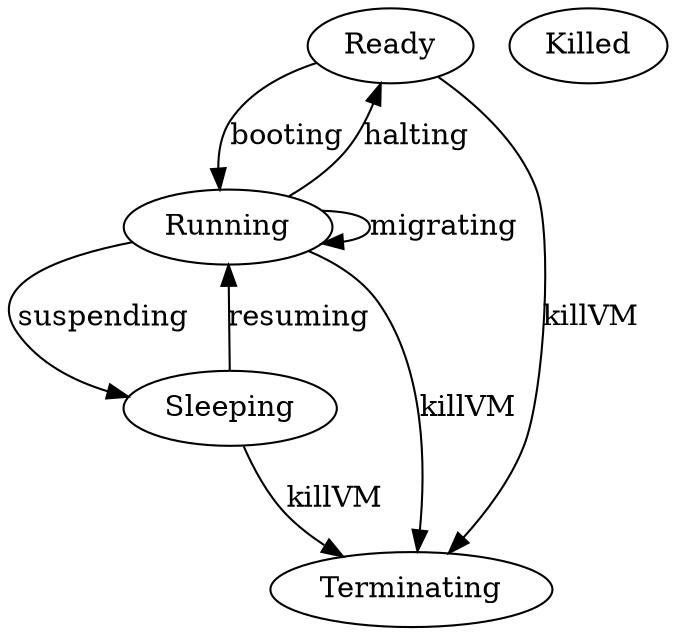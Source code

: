 digraph G{
	Ready
	Running
	Sleeping
	Killed

	Ready -> Running [label="booting"]
	Running -> Running [label="migrating"]
	Running -> Sleeping [label="suspending"]
	Sleeping -> Running [label="resuming"]
	Running -> Ready [label="halting"]

	Ready -> Terminating [label="killVM"]
	Running -> Terminating [label="killVM"]
	Sleeping -> Terminating [label="killVM"]
}